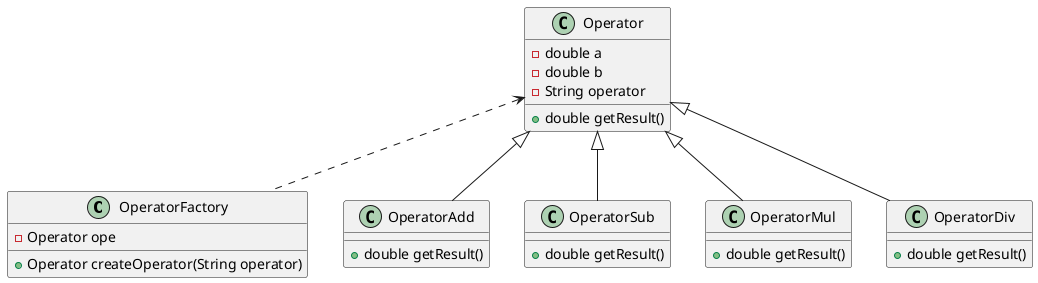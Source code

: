 @startuml

'操作接口`

class OperatorFactory {
   - Operator ope
   + Operator createOperator(String operator)
}

Operator <.. OperatorFactory


abstract class Operator

class Operator {
    - double a
    - double b
    - String operator
    + double getResult()
}

Operator <|-- OperatorAdd

class OperatorAdd {
    + double getResult()
}

Operator <|-- OperatorSub

class OperatorSub {
    + double getResult()
}

Operator <|-- OperatorMul

class OperatorMul {
    + double getResult()
}

Operator <|-- OperatorDiv

class OperatorDiv {
    + double getResult()
}



@enduml